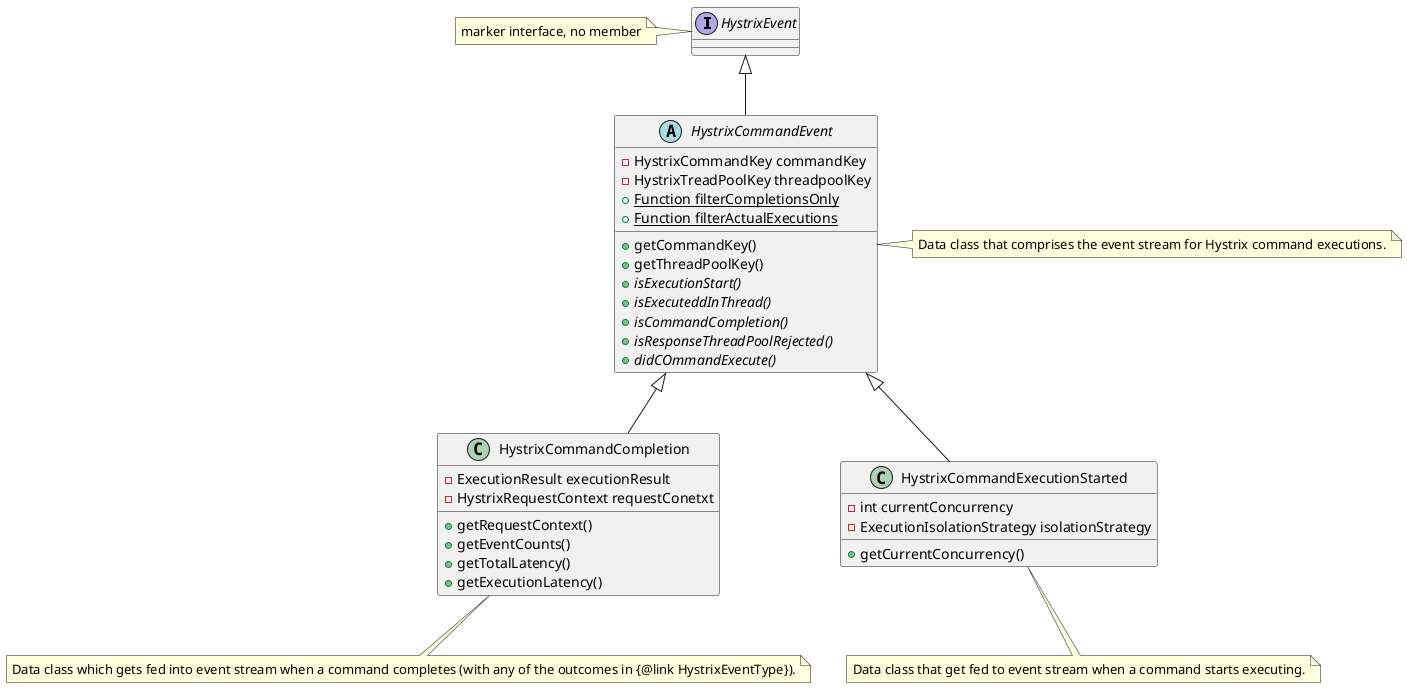 @startuml

interface HystrixEvent
note left: marker interface, no member

Abstract class HystrixCommandEvent{
	- HystrixCommandKey commandKey
    - HystrixTreadPoolKey threadpoolKey
    {static} + Function filterCompletionsOnly
    {static} + Function filterActualExecutions
    
    + getCommandKey()
    + getThreadPoolKey()
    
    {abstract} + isExecutionStart()
    {abstract} + isExecuteddInThread()
    {abstract} + isCommandCompletion()
    {abstract} + isResponseThreadPoolRejected()
    {abstract} + didCOmmandExecute()
    
}

note right: Data class that comprises the event stream for Hystrix command executions.


class HystrixCommandCompletion{
	- ExecutionResult executionResult
    - HystrixRequestContext requestConetxt
    
    + getRequestContext()
    + getEventCounts()
    + getTotalLatency()
    + getExecutionLatency()
}
note bottom: Data class which gets fed into event stream when a command completes (with any of the outcomes in {@link HystrixEventType}).
class HystrixCommandExecutionStarted{
	- int currentConcurrency
    - ExecutionIsolationStrategy isolationStrategy
    
    + getCurrentConcurrency()
}
note bottom: Data class that get fed to event stream when a command starts executing.


HystrixEvent <|-- HystrixCommandEvent

HystrixCommandEvent <|--HystrixCommandCompletion
HystrixCommandEvent <|--HystrixCommandExecutionStarted

@enduml